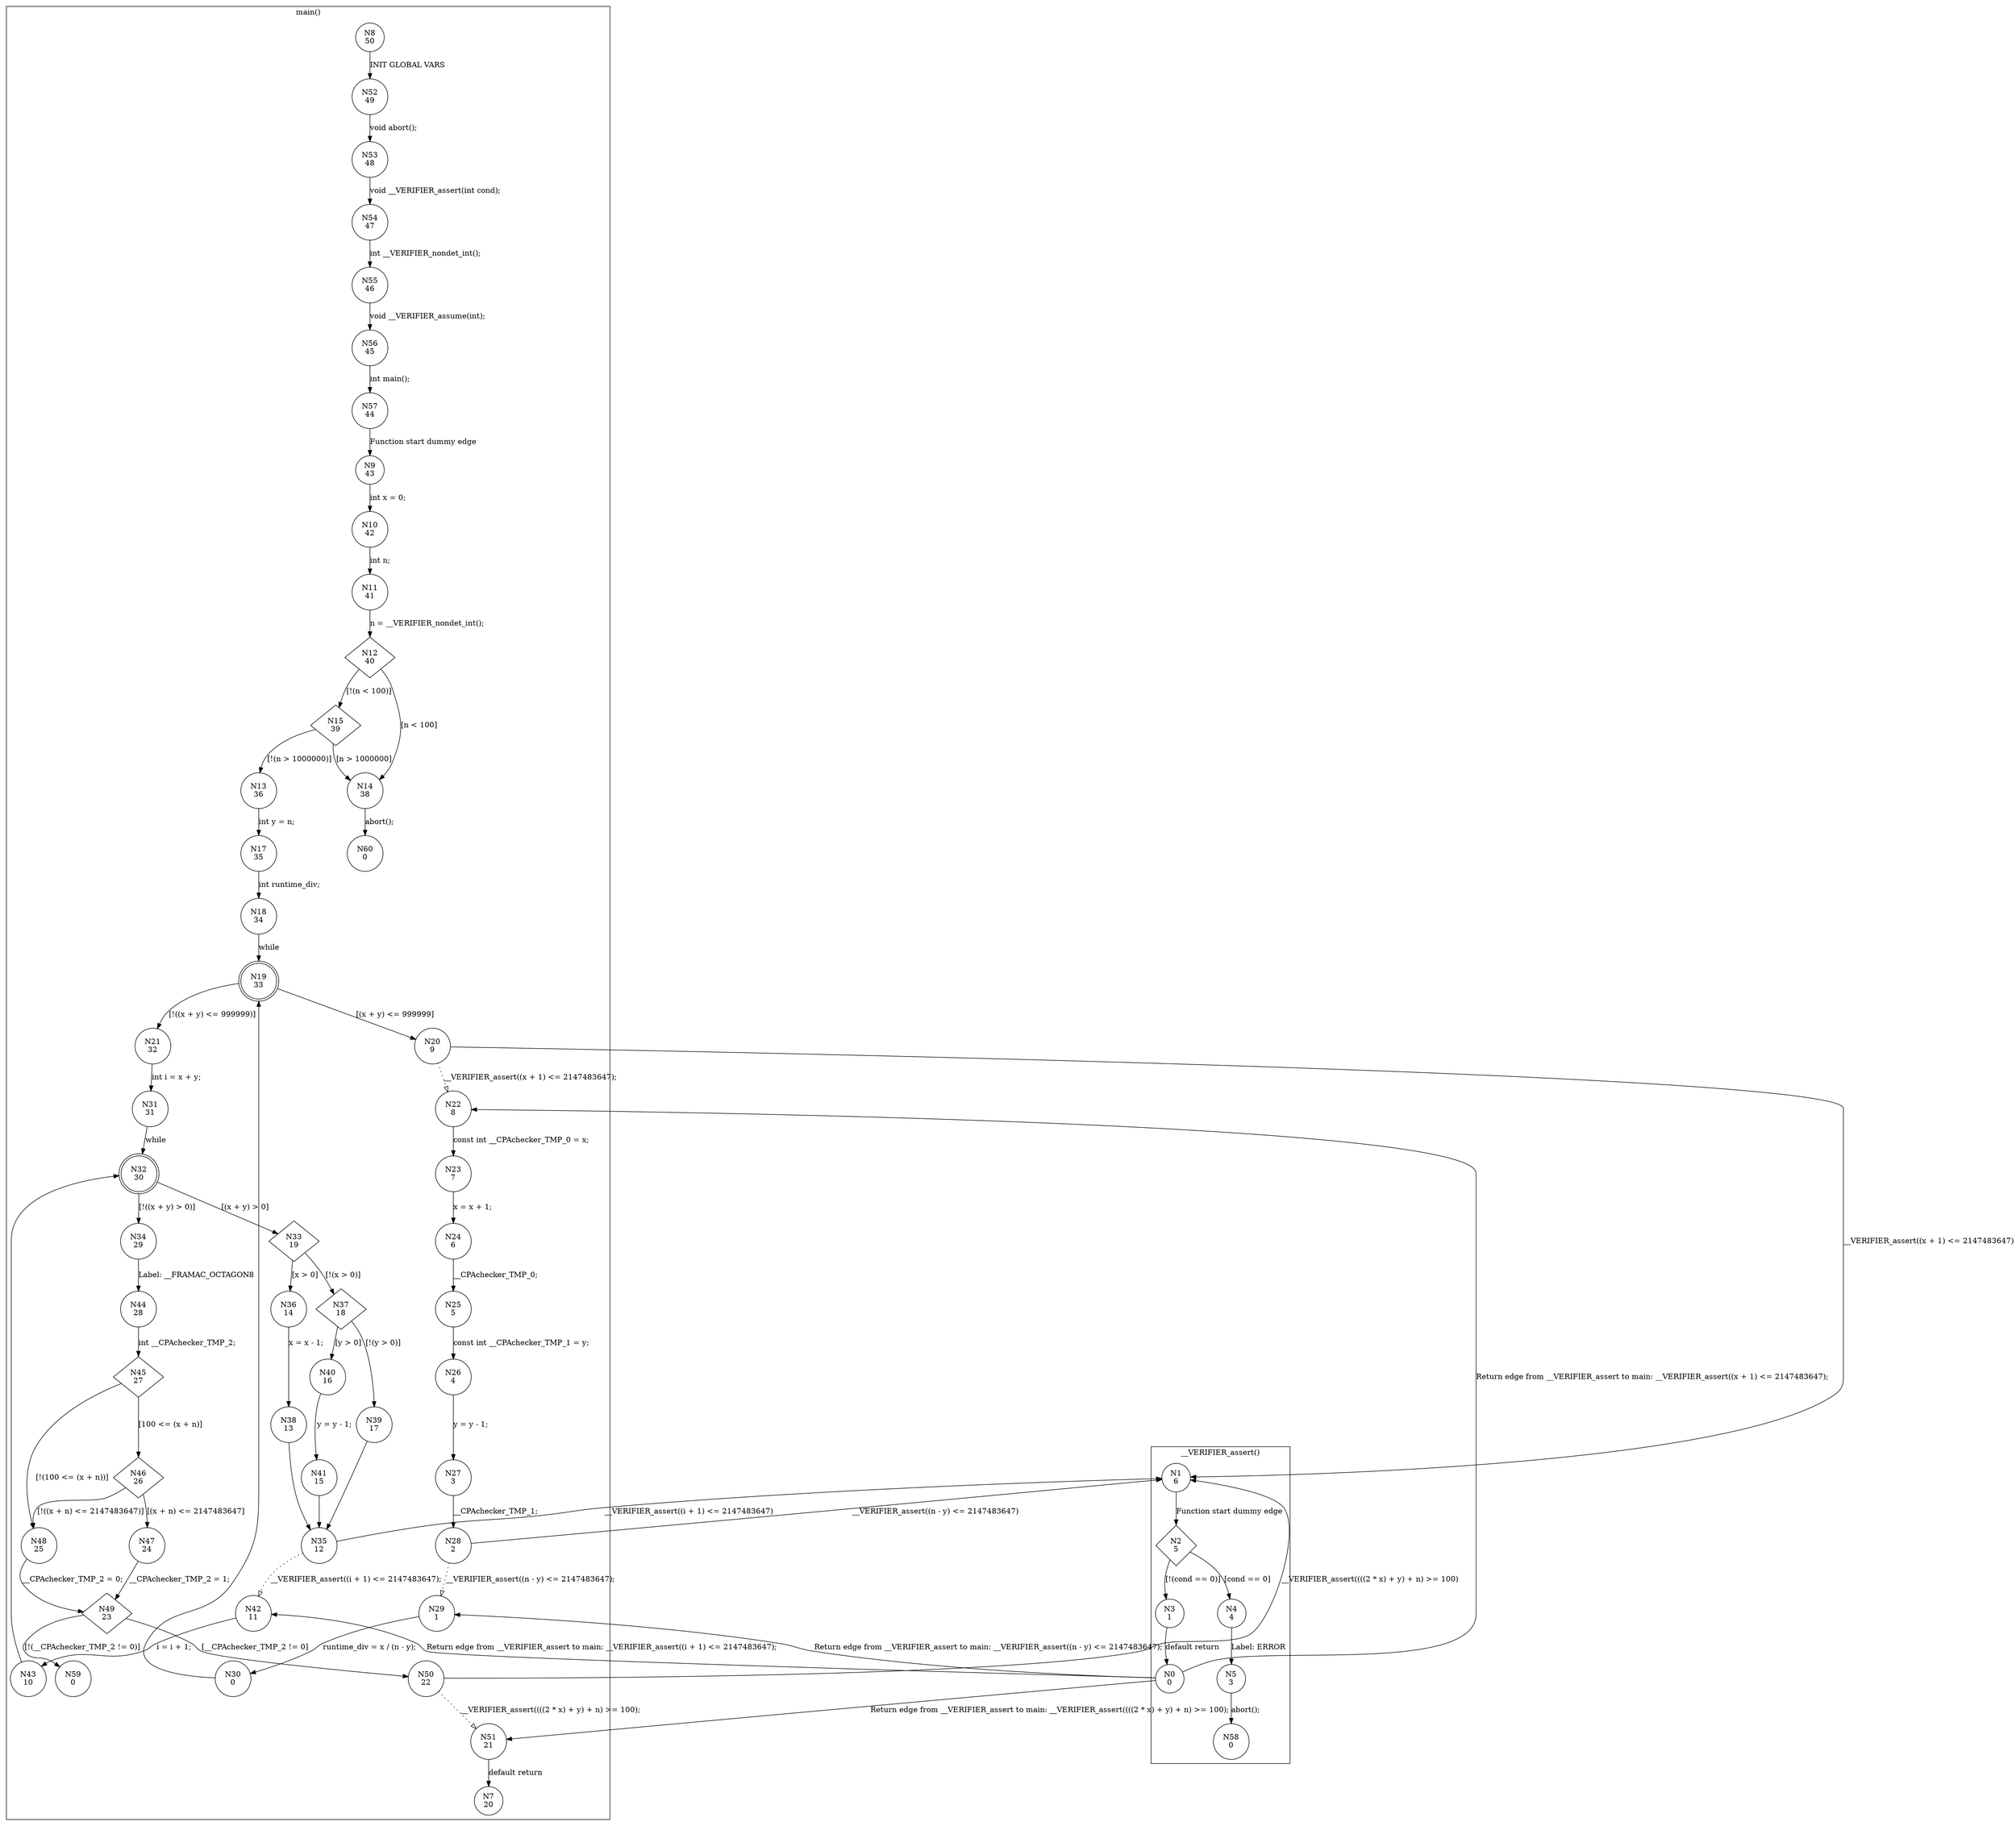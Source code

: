 digraph CFA {
8 [shape="circle" label="N8\n50"]
52 [shape="circle" label="N52\n49"]
53 [shape="circle" label="N53\n48"]
54 [shape="circle" label="N54\n47"]
55 [shape="circle" label="N55\n46"]
56 [shape="circle" label="N56\n45"]
57 [shape="circle" label="N57\n44"]
9 [shape="circle" label="N9\n43"]
10 [shape="circle" label="N10\n42"]
11 [shape="circle" label="N11\n41"]
12 [shape="diamond" label="N12\n40"]
15 [shape="diamond" label="N15\n39"]
13 [shape="circle" label="N13\n36"]
17 [shape="circle" label="N17\n35"]
18 [shape="circle" label="N18\n34"]
19 [shape="doublecircle" label="N19\n33"]
21 [shape="circle" label="N21\n32"]
31 [shape="circle" label="N31\n31"]
32 [shape="doublecircle" label="N32\n30"]
34 [shape="circle" label="N34\n29"]
44 [shape="circle" label="N44\n28"]
45 [shape="diamond" label="N45\n27"]
48 [shape="circle" label="N48\n25"]
49 [shape="diamond" label="N49\n23"]
59 [shape="circle" label="N59\n0"]
50 [shape="circle" label="N50\n22"]
1 [shape="circle" label="N1\n6"]
2 [shape="diamond" label="N2\n5"]
3 [shape="circle" label="N3\n1"]
0 [shape="circle" label="N0\n0"]
29 [shape="circle" label="N29\n1"]
30 [shape="circle" label="N30\n0"]
22 [shape="circle" label="N22\n8"]
23 [shape="circle" label="N23\n7"]
24 [shape="circle" label="N24\n6"]
25 [shape="circle" label="N25\n5"]
26 [shape="circle" label="N26\n4"]
27 [shape="circle" label="N27\n3"]
28 [shape="circle" label="N28\n2"]
42 [shape="circle" label="N42\n11"]
43 [shape="circle" label="N43\n10"]
51 [shape="circle" label="N51\n21"]
7 [shape="circle" label="N7\n20"]
4 [shape="circle" label="N4\n4"]
5 [shape="circle" label="N5\n3"]
58 [shape="circle" label="N58\n0"]
46 [shape="diamond" label="N46\n26"]
47 [shape="circle" label="N47\n24"]
33 [shape="diamond" label="N33\n19"]
37 [shape="diamond" label="N37\n18"]
39 [shape="circle" label="N39\n17"]
35 [shape="circle" label="N35\n12"]
40 [shape="circle" label="N40\n16"]
41 [shape="circle" label="N41\n15"]
36 [shape="circle" label="N36\n14"]
38 [shape="circle" label="N38\n13"]
20 [shape="circle" label="N20\n9"]
14 [shape="circle" label="N14\n38"]
60 [shape="circle" label="N60\n0"]
node [shape="circle"]
subgraph cluster___VERIFIER_assert {
label="__VERIFIER_assert()"
1 -> 2 [label="Function start dummy edge"]
2 -> 4 [label="[cond == 0]"]
2 -> 3 [label="[!(cond == 0)]"]
3 -> 0 [label="default return"]
4 -> 5 [label="Label: ERROR"]
5 -> 58 [label="abort();"]}
subgraph cluster_main {
label="main()"
8 -> 52 [label="INIT GLOBAL VARS"]
52 -> 53 [label="void abort();"]
53 -> 54 [label="void __VERIFIER_assert(int cond);"]
54 -> 55 [label="int __VERIFIER_nondet_int();"]
55 -> 56 [label="void __VERIFIER_assume(int);"]
56 -> 57 [label="int main();"]
57 -> 9 [label="Function start dummy edge"]
9 -> 10 [label="int x = 0;"]
10 -> 11 [label="int n;"]
11 -> 12 [label="n = __VERIFIER_nondet_int();"]
12 -> 14 [label="[n < 100]"]
12 -> 15 [label="[!(n < 100)]"]
15 -> 14 [label="[n > 1000000]"]
15 -> 13 [label="[!(n > 1000000)]"]
13 -> 17 [label="int y = n;"]
17 -> 18 [label="int runtime_div;"]
18 -> 19 [label="while"]
19 -> 20 [label="[(x + y) <= 999999]"]
19 -> 21 [label="[!((x + y) <= 999999)]"]
21 -> 31 [label="int i = x + y;"]
31 -> 32 [label="while"]
32 -> 33 [label="[(x + y) > 0]"]
32 -> 34 [label="[!((x + y) > 0)]"]
34 -> 44 [label="Label: __FRAMAC_OCTAGON8"]
44 -> 45 [label="int __CPAchecker_TMP_2;"]
45 -> 46 [label="[100 <= (x + n)]"]
45 -> 48 [label="[!(100 <= (x + n))]"]
48 -> 49 [label="__CPAchecker_TMP_2 = 0;"]
49 -> 50 [label="[__CPAchecker_TMP_2 != 0]"]
49 -> 59 [label="[!(__CPAchecker_TMP_2 != 0)]"]
50 -> 51 [label="__VERIFIER_assert((((2 * x) + y) + n) >= 100);" style="dotted" arrowhead="empty"]
29 -> 30 [label="runtime_div = x / (n - y);"]
30 -> 19 [label=""]
22 -> 23 [label="const int __CPAchecker_TMP_0 = x;"]
23 -> 24 [label="x = x + 1;"]
24 -> 25 [label="__CPAchecker_TMP_0;"]
25 -> 26 [label="const int __CPAchecker_TMP_1 = y;"]
26 -> 27 [label="y = y - 1;"]
27 -> 28 [label="__CPAchecker_TMP_1;"]
28 -> 29 [label="__VERIFIER_assert((n - y) <= 2147483647);" style="dotted" arrowhead="empty"]
42 -> 43 [label="i = i + 1;"]
43 -> 32 [label=""]
51 -> 7 [label="default return"]
46 -> 47 [label="[(x + n) <= 2147483647]"]
46 -> 48 [label="[!((x + n) <= 2147483647)]"]
47 -> 49 [label="__CPAchecker_TMP_2 = 1;"]
33 -> 36 [label="[x > 0]"]
33 -> 37 [label="[!(x > 0)]"]
37 -> 40 [label="[y > 0]"]
37 -> 39 [label="[!(y > 0)]"]
39 -> 35 [label=""]
35 -> 42 [label="__VERIFIER_assert((i + 1) <= 2147483647);" style="dotted" arrowhead="empty"]
40 -> 41 [label="y = y - 1;"]
41 -> 35 [label=""]
36 -> 38 [label="x = x - 1;"]
38 -> 35 [label=""]
20 -> 22 [label="__VERIFIER_assert((x + 1) <= 2147483647);" style="dotted" arrowhead="empty"]
14 -> 60 [label="abort();"]}
50 -> 1 [label="__VERIFIER_assert((((2 * x) + y) + n) >= 100)"]
0 -> 51 [label="Return edge from __VERIFIER_assert to main: __VERIFIER_assert((((2 * x) + y) + n) >= 100);"]
0 -> 42 [label="Return edge from __VERIFIER_assert to main: __VERIFIER_assert((i + 1) <= 2147483647);"]
0 -> 22 [label="Return edge from __VERIFIER_assert to main: __VERIFIER_assert((x + 1) <= 2147483647);"]
0 -> 29 [label="Return edge from __VERIFIER_assert to main: __VERIFIER_assert((n - y) <= 2147483647);"]
28 -> 1 [label="__VERIFIER_assert((n - y) <= 2147483647)"]
35 -> 1 [label="__VERIFIER_assert((i + 1) <= 2147483647)"]
20 -> 1 [label="__VERIFIER_assert((x + 1) <= 2147483647)"]}